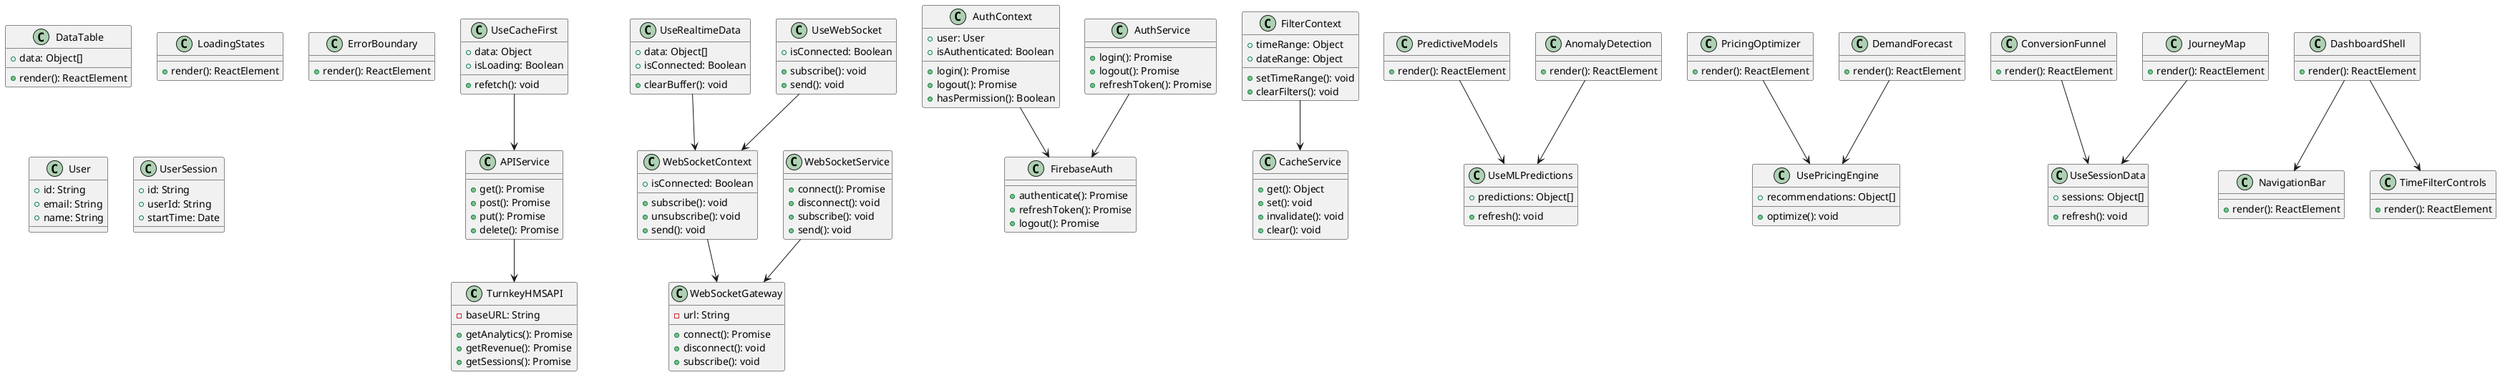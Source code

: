 @startuml

class TurnkeyHMSAPI {
  - baseURL: String
  + getAnalytics(): Promise
  + getRevenue(): Promise
  + getSessions(): Promise
}

class WebSocketGateway {
  - url: String
  + connect(): Promise
  + disconnect(): void
  + subscribe(): void
}

class FirebaseAuth {
  + authenticate(): Promise
  + refreshToken(): Promise
  + logout(): Promise
}

class AuthContext {
  + user: User
  + isAuthenticated: Boolean
  + login(): Promise
  + logout(): Promise
  + hasPermission(): Boolean
}

class WebSocketContext {
  + isConnected: Boolean
  + subscribe(): void
  + unsubscribe(): void
  + send(): void
}

class FilterContext {
  + timeRange: Object
  + dateRange: Object
  + setTimeRange(): void
  + clearFilters(): void
}

class APIService {
  + get(): Promise
  + post(): Promise
  + put(): Promise
  + delete(): Promise
}

class WebSocketService {
  + connect(): Promise
  + disconnect(): void
  + subscribe(): void
  + send(): void
}

class CacheService {
  + get(): Object
  + set(): void
  + invalidate(): void
  + clear(): void
}

class AuthService {
  + login(): Promise
  + logout(): Promise
  + refreshToken(): Promise
}

class UseRealtimeData {
  + data: Object[]
  + isConnected: Boolean
  + clearBuffer(): void
}

class UseCacheFirst {
  + data: Object
  + isLoading: Boolean
  + refetch(): void
}

class UseWebSocket {
  + isConnected: Boolean
  + subscribe(): void
  + send(): void
}

class PredictiveModels {
  + render(): ReactElement
}

class AnomalyDetection {
  + render(): ReactElement
}

class UseMLPredictions {
  + predictions: Object[]
  + refresh(): void
}

class PricingOptimizer {
  + render(): ReactElement
}

class DemandForecast {
  + render(): ReactElement
}

class UsePricingEngine {
  + recommendations: Object[]
  + optimize(): void
}

class ConversionFunnel {
  + render(): ReactElement
}

class JourneyMap {
  + render(): ReactElement
}

class UseSessionData {
  + sessions: Object[]
  + refresh(): void
}

class DataTable {
  + data: Object[]
  + render(): ReactElement
}

class LoadingStates {
  + render(): ReactElement
}

class ErrorBoundary {
  + render(): ReactElement
}

class DashboardShell {
  + render(): ReactElement
}

class NavigationBar {
  + render(): ReactElement
}

class TimeFilterControls {
  + render(): ReactElement
}

class User {
  + id: String
  + email: String
  + name: String
}

class UserSession {
  + id: String
  + userId: String
  + startTime: Date
}

AuthContext --> FirebaseAuth
WebSocketContext --> WebSocketGateway
FilterContext --> CacheService
APIService --> TurnkeyHMSAPI
WebSocketService --> WebSocketGateway
AuthService --> FirebaseAuth
UseRealtimeData --> WebSocketContext
UseCacheFirst --> APIService
UseWebSocket --> WebSocketContext
PredictiveModels --> UseMLPredictions
AnomalyDetection --> UseMLPredictions
PricingOptimizer --> UsePricingEngine
DemandForecast --> UsePricingEngine
ConversionFunnel --> UseSessionData
JourneyMap --> UseSessionData
DashboardShell --> NavigationBar
DashboardShell --> TimeFilterControls

@enduml

